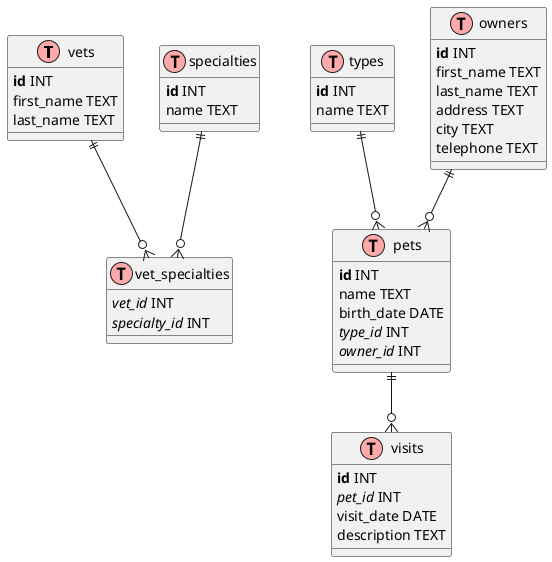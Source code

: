 @startuml
' IE Notation
!define table(x) class x << (T,#FFAAAA) >>
!define primary_key(x) <b>x</b>
!define foreign_key(x) <i>x</i>

table(vets) {
  primary_key(id) INT
  first_name TEXT
  last_name TEXT
}

table(specialties) {
  primary_key(id) INT
  name TEXT
}

table(vet_specialties) {
  foreign_key(vet_id) INT
  foreign_key(specialty_id) INT
}

table(types) {
  primary_key(id) INT
  name TEXT
}

table(owners) {
  primary_key(id) INT
  first_name TEXT
  last_name TEXT
  address TEXT
  city TEXT
  telephone TEXT
}

table(pets) {
  primary_key(id) INT
  name TEXT
  birth_date DATE
  foreign_key(type_id) INT
  foreign_key(owner_id) INT
}

table(visits) {
  primary_key(id) INT
  foreign_key(pet_id) INT
  visit_date DATE
  description TEXT
}

' Relationships
vets ||--o{ vet_specialties
specialties ||--o{ vet_specialties
types ||--o{ pets
owners ||--o{ pets
pets ||--o{ visits

@enduml